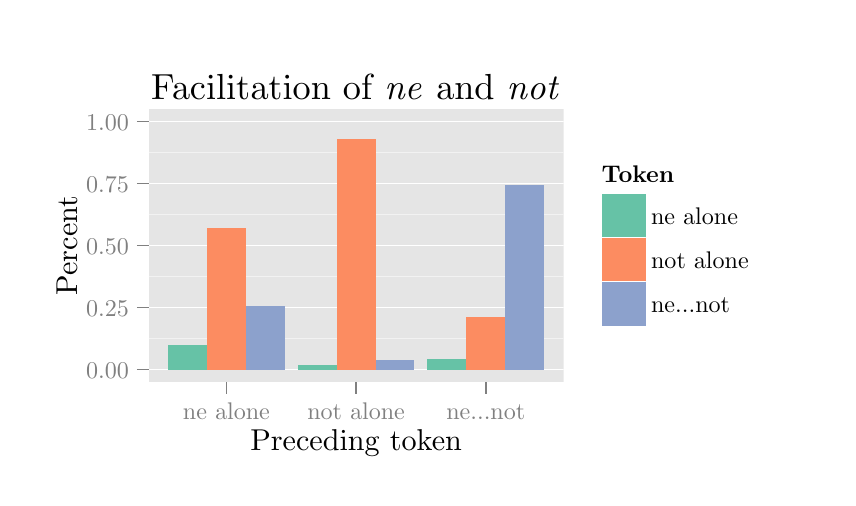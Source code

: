 % Created by tikzDevice version 0.7.0 on 2014-09-02 18:48:47
% !TEX encoding = UTF-8 Unicode
\begin{tikzpicture}[x=1pt,y=1pt]
\definecolor[named]{fillColor}{rgb}{1.00,1.00,1.00}
\path[use as bounding box,fill=fillColor,fill opacity=0.00] (0,0) rectangle (289.08,162.61);
\begin{scope}
\path[clip] (  0.00,  0.00) rectangle (289.08,162.61);
\definecolor[named]{drawColor}{rgb}{1.00,1.00,1.00}
\definecolor[named]{fillColor}{rgb}{1.00,1.00,1.00}

\path[draw=drawColor,line width= 0.6pt,line join=round,line cap=round,fill=fillColor] ( -0.00,  0.00) rectangle (289.08,162.61);
\end{scope}
\begin{scope}
\path[clip] ( 43.70, 34.60) rectangle (193.65,133.24);
\definecolor[named]{fillColor}{rgb}{0.90,0.90,0.90}

\path[fill=fillColor] ( 43.70, 34.60) rectangle (193.65,133.24);
\definecolor[named]{drawColor}{rgb}{0.95,0.95,0.95}

\path[draw=drawColor,line width= 0.3pt,line join=round] ( 43.70, 50.29) --
	(193.65, 50.29);

\path[draw=drawColor,line width= 0.3pt,line join=round] ( 43.70, 72.71) --
	(193.65, 72.71);

\path[draw=drawColor,line width= 0.3pt,line join=round] ( 43.70, 95.13) --
	(193.65, 95.13);

\path[draw=drawColor,line width= 0.3pt,line join=round] ( 43.70,117.55) --
	(193.65,117.55);
\definecolor[named]{drawColor}{rgb}{1.00,1.00,1.00}

\path[draw=drawColor,line width= 0.6pt,line join=round] ( 43.70, 39.08) --
	(193.65, 39.08);

\path[draw=drawColor,line width= 0.6pt,line join=round] ( 43.70, 61.50) --
	(193.65, 61.50);

\path[draw=drawColor,line width= 0.6pt,line join=round] ( 43.70, 83.92) --
	(193.65, 83.92);

\path[draw=drawColor,line width= 0.6pt,line join=round] ( 43.70,106.34) --
	(193.65,106.34);

\path[draw=drawColor,line width= 0.6pt,line join=round] ( 43.70,128.76) --
	(193.65,128.76);
\definecolor[named]{fillColor}{rgb}{0.40,0.76,0.65}

\path[fill=fillColor] ( 50.73, 39.08) rectangle ( 64.79, 47.87);
\definecolor[named]{fillColor}{rgb}{0.99,0.55,0.38}

\path[fill=fillColor] ( 64.79, 39.08) rectangle ( 78.84, 90.07);
\definecolor[named]{fillColor}{rgb}{0.55,0.63,0.80}

\path[fill=fillColor] ( 78.84, 39.08) rectangle ( 92.90, 61.94);
\definecolor[named]{fillColor}{rgb}{0.40,0.76,0.65}

\path[fill=fillColor] ( 97.59, 39.08) rectangle (111.65, 40.58);
\definecolor[named]{fillColor}{rgb}{0.99,0.55,0.38}

\path[fill=fillColor] (111.65, 39.08) rectangle (125.70,122.44);
\definecolor[named]{fillColor}{rgb}{0.55,0.63,0.80}

\path[fill=fillColor] (125.70, 39.08) rectangle (139.76, 42.36);
\definecolor[named]{fillColor}{rgb}{0.40,0.76,0.65}

\path[fill=fillColor] (144.45, 39.08) rectangle (158.51, 42.75);
\definecolor[named]{fillColor}{rgb}{0.99,0.55,0.38}

\path[fill=fillColor] (158.51, 39.08) rectangle (172.56, 58.08);
\definecolor[named]{fillColor}{rgb}{0.55,0.63,0.80}

\path[fill=fillColor] (172.56, 39.08) rectangle (186.62,105.76);
\end{scope}
\begin{scope}
\path[clip] (  0.00,  0.00) rectangle (289.08,162.61);
\definecolor[named]{drawColor}{rgb}{0.50,0.50,0.50}

\node[text=drawColor,anchor=base east,inner sep=0pt, outer sep=0pt, scale=  0.87] at ( 36.59, 35.92) {0.00};

\node[text=drawColor,anchor=base east,inner sep=0pt, outer sep=0pt, scale=  0.87] at ( 36.59, 58.34) {0.25};

\node[text=drawColor,anchor=base east,inner sep=0pt, outer sep=0pt, scale=  0.87] at ( 36.59, 80.76) {0.50};

\node[text=drawColor,anchor=base east,inner sep=0pt, outer sep=0pt, scale=  0.87] at ( 36.59,103.18) {0.75};

\node[text=drawColor,anchor=base east,inner sep=0pt, outer sep=0pt, scale=  0.87] at ( 36.59,125.59) {1.00};
\end{scope}
\begin{scope}
\path[clip] (  0.00,  0.00) rectangle (289.08,162.61);
\definecolor[named]{drawColor}{rgb}{0.50,0.50,0.50}

\path[draw=drawColor,line width= 0.6pt,line join=round] ( 39.43, 39.08) --
	( 43.70, 39.08);

\path[draw=drawColor,line width= 0.6pt,line join=round] ( 39.43, 61.50) --
	( 43.70, 61.50);

\path[draw=drawColor,line width= 0.6pt,line join=round] ( 39.43, 83.92) --
	( 43.70, 83.92);

\path[draw=drawColor,line width= 0.6pt,line join=round] ( 39.43,106.34) --
	( 43.70,106.34);

\path[draw=drawColor,line width= 0.6pt,line join=round] ( 39.43,128.76) --
	( 43.70,128.76);
\end{scope}
\begin{scope}
\path[clip] (  0.00,  0.00) rectangle (289.08,162.61);
\definecolor[named]{drawColor}{rgb}{0.50,0.50,0.50}

\path[draw=drawColor,line width= 0.6pt,line join=round] ( 71.81, 30.33) --
	( 71.81, 34.60);

\path[draw=drawColor,line width= 0.6pt,line join=round] (118.67, 30.33) --
	(118.67, 34.60);

\path[draw=drawColor,line width= 0.6pt,line join=round] (165.54, 30.33) --
	(165.54, 34.60);
\end{scope}
\begin{scope}
\path[clip] (  0.00,  0.00) rectangle (289.08,162.61);
\definecolor[named]{drawColor}{rgb}{0.50,0.50,0.50}

\node[text=drawColor,anchor=base,inner sep=0pt, outer sep=0pt, scale=  0.87] at ( 71.81, 21.16) {ne alone};

\node[text=drawColor,anchor=base,inner sep=0pt, outer sep=0pt, scale=  0.87] at (118.67, 21.16) {not alone};

\node[text=drawColor,anchor=base,inner sep=0pt, outer sep=0pt, scale=  0.87] at (165.54, 21.16) {ne...not};
\end{scope}
\begin{scope}
\path[clip] (  0.00,  0.00) rectangle (289.08,162.61);
\definecolor[named]{drawColor}{rgb}{0.00,0.00,0.00}

\node[text=drawColor,anchor=base,inner sep=0pt, outer sep=0pt, scale=  1.09] at (118.67,  9.94) {Preceding token};
\end{scope}
\begin{scope}
\path[clip] (  0.00,  0.00) rectangle (289.08,162.61);
\definecolor[named]{drawColor}{rgb}{0.00,0.00,0.00}

\node[text=drawColor,rotate= 90.00,anchor=base,inner sep=0pt, outer sep=0pt, scale=  1.09] at ( 17.85, 83.92) {Percent};
\end{scope}
\begin{scope}
\path[clip] (  0.00,  0.00) rectangle (289.08,162.61);
\definecolor[named]{fillColor}{rgb}{1.00,1.00,1.00}

\path[fill=fillColor] (203.12, 50.70) rectangle (266.36,117.14);
\end{scope}
\begin{scope}
\path[clip] (  0.00,  0.00) rectangle (289.08,162.61);
\definecolor[named]{drawColor}{rgb}{0.00,0.00,0.00}

\node[text=drawColor,anchor=base west,inner sep=0pt, outer sep=0pt, scale=  0.87] at (207.39,106.64) {\bfseries Token};
\end{scope}
\begin{scope}
\path[clip] (  0.00,  0.00) rectangle (289.08,162.61);
\definecolor[named]{drawColor}{rgb}{1.00,1.00,1.00}
\definecolor[named]{fillColor}{rgb}{0.95,0.95,0.95}

\path[draw=drawColor,line width= 0.6pt,line join=round,line cap=round,fill=fillColor] (207.39, 86.76) rectangle (223.29,102.66);
\end{scope}
\begin{scope}
\path[clip] (  0.00,  0.00) rectangle (289.08,162.61);
\definecolor[named]{fillColor}{rgb}{0.40,0.76,0.65}

\path[fill=fillColor] (207.39, 86.76) rectangle (223.29,102.66);

\path[] (207.39, 86.76) --
	(223.29,102.66);
\end{scope}
\begin{scope}
\path[clip] (  0.00,  0.00) rectangle (289.08,162.61);
\definecolor[named]{drawColor}{rgb}{1.00,1.00,1.00}
\definecolor[named]{fillColor}{rgb}{0.95,0.95,0.95}

\path[draw=drawColor,line width= 0.6pt,line join=round,line cap=round,fill=fillColor] (207.39, 70.86) rectangle (223.29, 86.76);
\end{scope}
\begin{scope}
\path[clip] (  0.00,  0.00) rectangle (289.08,162.61);
\definecolor[named]{fillColor}{rgb}{0.99,0.55,0.38}

\path[fill=fillColor] (207.39, 70.86) rectangle (223.29, 86.76);

\path[] (207.39, 70.86) --
	(223.29, 86.76);
\end{scope}
\begin{scope}
\path[clip] (  0.00,  0.00) rectangle (289.08,162.61);
\definecolor[named]{drawColor}{rgb}{1.00,1.00,1.00}
\definecolor[named]{fillColor}{rgb}{0.95,0.95,0.95}

\path[draw=drawColor,line width= 0.6pt,line join=round,line cap=round,fill=fillColor] (207.39, 54.96) rectangle (223.29, 70.86);
\end{scope}
\begin{scope}
\path[clip] (  0.00,  0.00) rectangle (289.08,162.61);
\definecolor[named]{fillColor}{rgb}{0.55,0.63,0.80}

\path[fill=fillColor] (207.39, 54.96) rectangle (223.29, 70.86);

\path[] (207.39, 54.96) --
	(223.29, 70.86);
\end{scope}
\begin{scope}
\path[clip] (  0.00,  0.00) rectangle (289.08,162.61);
\definecolor[named]{drawColor}{rgb}{0.00,0.00,0.00}

\node[text=drawColor,anchor=base west,inner sep=0pt, outer sep=0pt, scale=  0.87] at (225.28, 91.55) {ne alone};
\end{scope}
\begin{scope}
\path[clip] (  0.00,  0.00) rectangle (289.08,162.61);
\definecolor[named]{drawColor}{rgb}{0.00,0.00,0.00}

\node[text=drawColor,anchor=base west,inner sep=0pt, outer sep=0pt, scale=  0.87] at (225.28, 75.65) {not alone};
\end{scope}
\begin{scope}
\path[clip] (  0.00,  0.00) rectangle (289.08,162.61);
\definecolor[named]{drawColor}{rgb}{0.00,0.00,0.00}

\node[text=drawColor,anchor=base west,inner sep=0pt, outer sep=0pt, scale=  0.87] at (225.28, 59.75) {ne...not};
\end{scope}
\begin{scope}
\path[clip] (  0.00,  0.00) rectangle (289.08,162.61);
\definecolor[named]{drawColor}{rgb}{0.00,0.00,0.00}

\node[text=drawColor,anchor=base,inner sep=0pt, outer sep=0pt, scale=  1.31] at (118.67,136.55) {Facilitation of \emph{ne} and \emph{not}};
\end{scope}
\end{tikzpicture}
